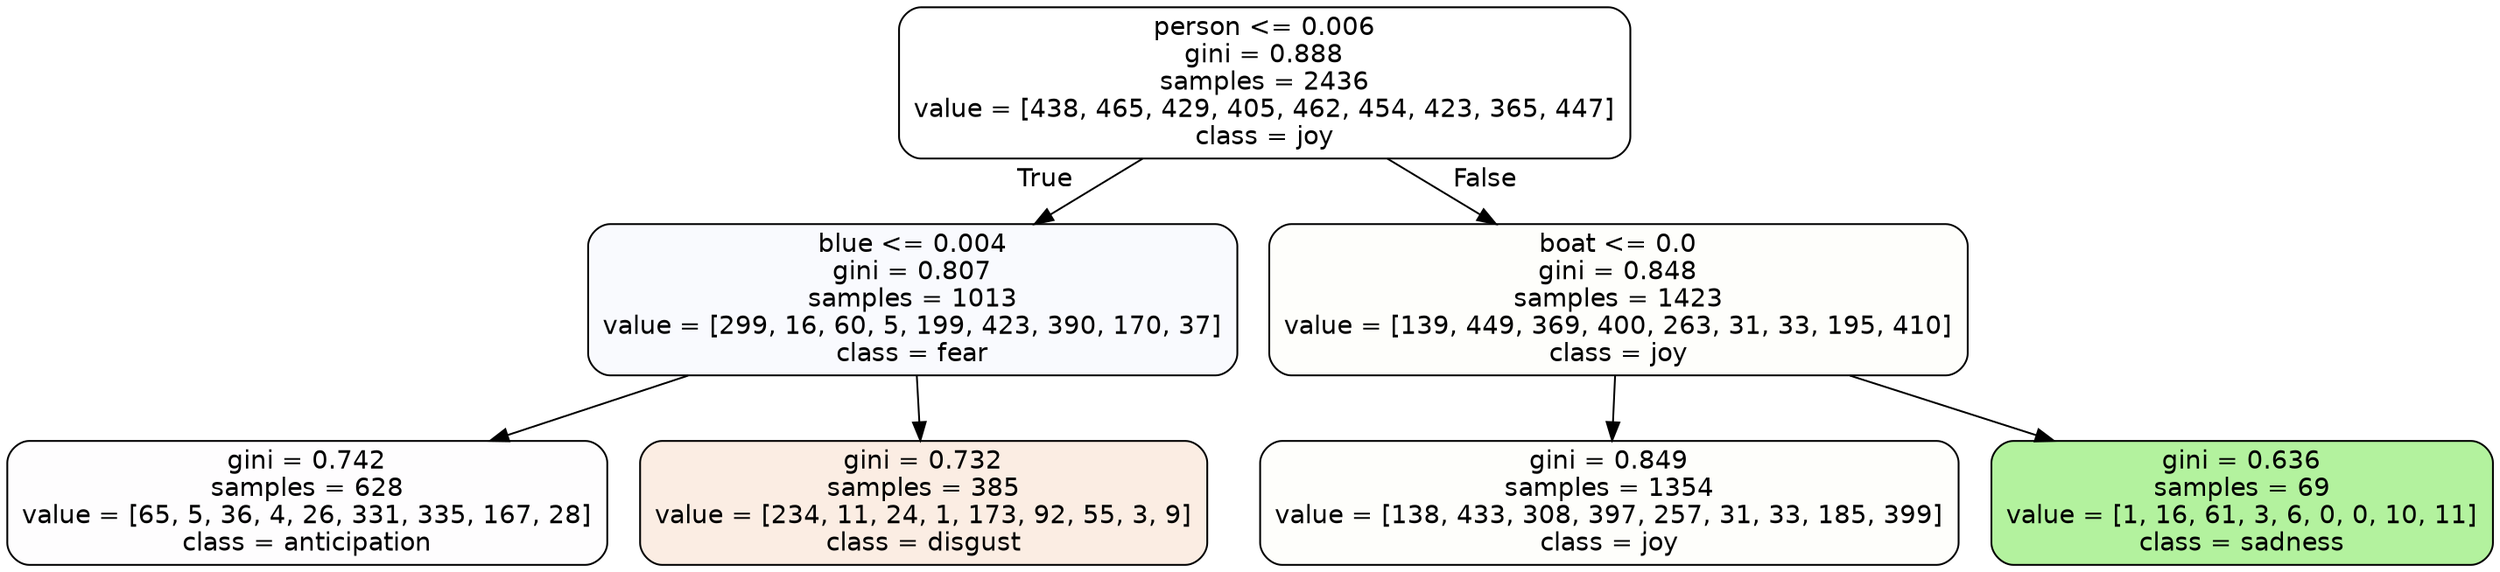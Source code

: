 digraph Tree {
node [shape=box, style="filled, rounded", color="black", fontname=helvetica] ;
edge [fontname=helvetica] ;
0 [label="person <= 0.006\ngini = 0.888\nsamples = 2436\nvalue = [438, 465, 429, 405, 462, 454, 423, 365, 447]\nclass = joy", fillcolor="#d7e53900"] ;
1 [label="blue <= 0.004\ngini = 0.807\nsamples = 1013\nvalue = [299, 16, 60, 5, 199, 423, 390, 170, 37]\nclass = fear", fillcolor="#3964e507"] ;
0 -> 1 [labeldistance=2.5, labelangle=45, headlabel="True"] ;
2 [label="gini = 0.742\nsamples = 628\nvalue = [65, 5, 36, 4, 26, 331, 335, 167, 28]\nclass = anticipation", fillcolor="#8139e502"] ;
1 -> 2 ;
3 [label="gini = 0.732\nsamples = 385\nvalue = [234, 11, 24, 1, 173, 92, 55, 3, 9]\nclass = disgust", fillcolor="#e5813924"] ;
1 -> 3 ;
4 [label="boat <= 0.0\ngini = 0.848\nsamples = 1423\nvalue = [139, 449, 369, 400, 263, 31, 33, 195, 410]\nclass = joy", fillcolor="#d7e53905"] ;
0 -> 4 [labeldistance=2.5, labelangle=-45, headlabel="False"] ;
5 [label="gini = 0.849\nsamples = 1354\nvalue = [138, 433, 308, 397, 257, 31, 33, 185, 399]\nclass = joy", fillcolor="#d7e53905"] ;
4 -> 5 ;
6 [label="gini = 0.636\nsamples = 69\nvalue = [1, 16, 61, 3, 6, 0, 0, 10, 11]\nclass = sadness", fillcolor="#64e5397d"] ;
4 -> 6 ;
}